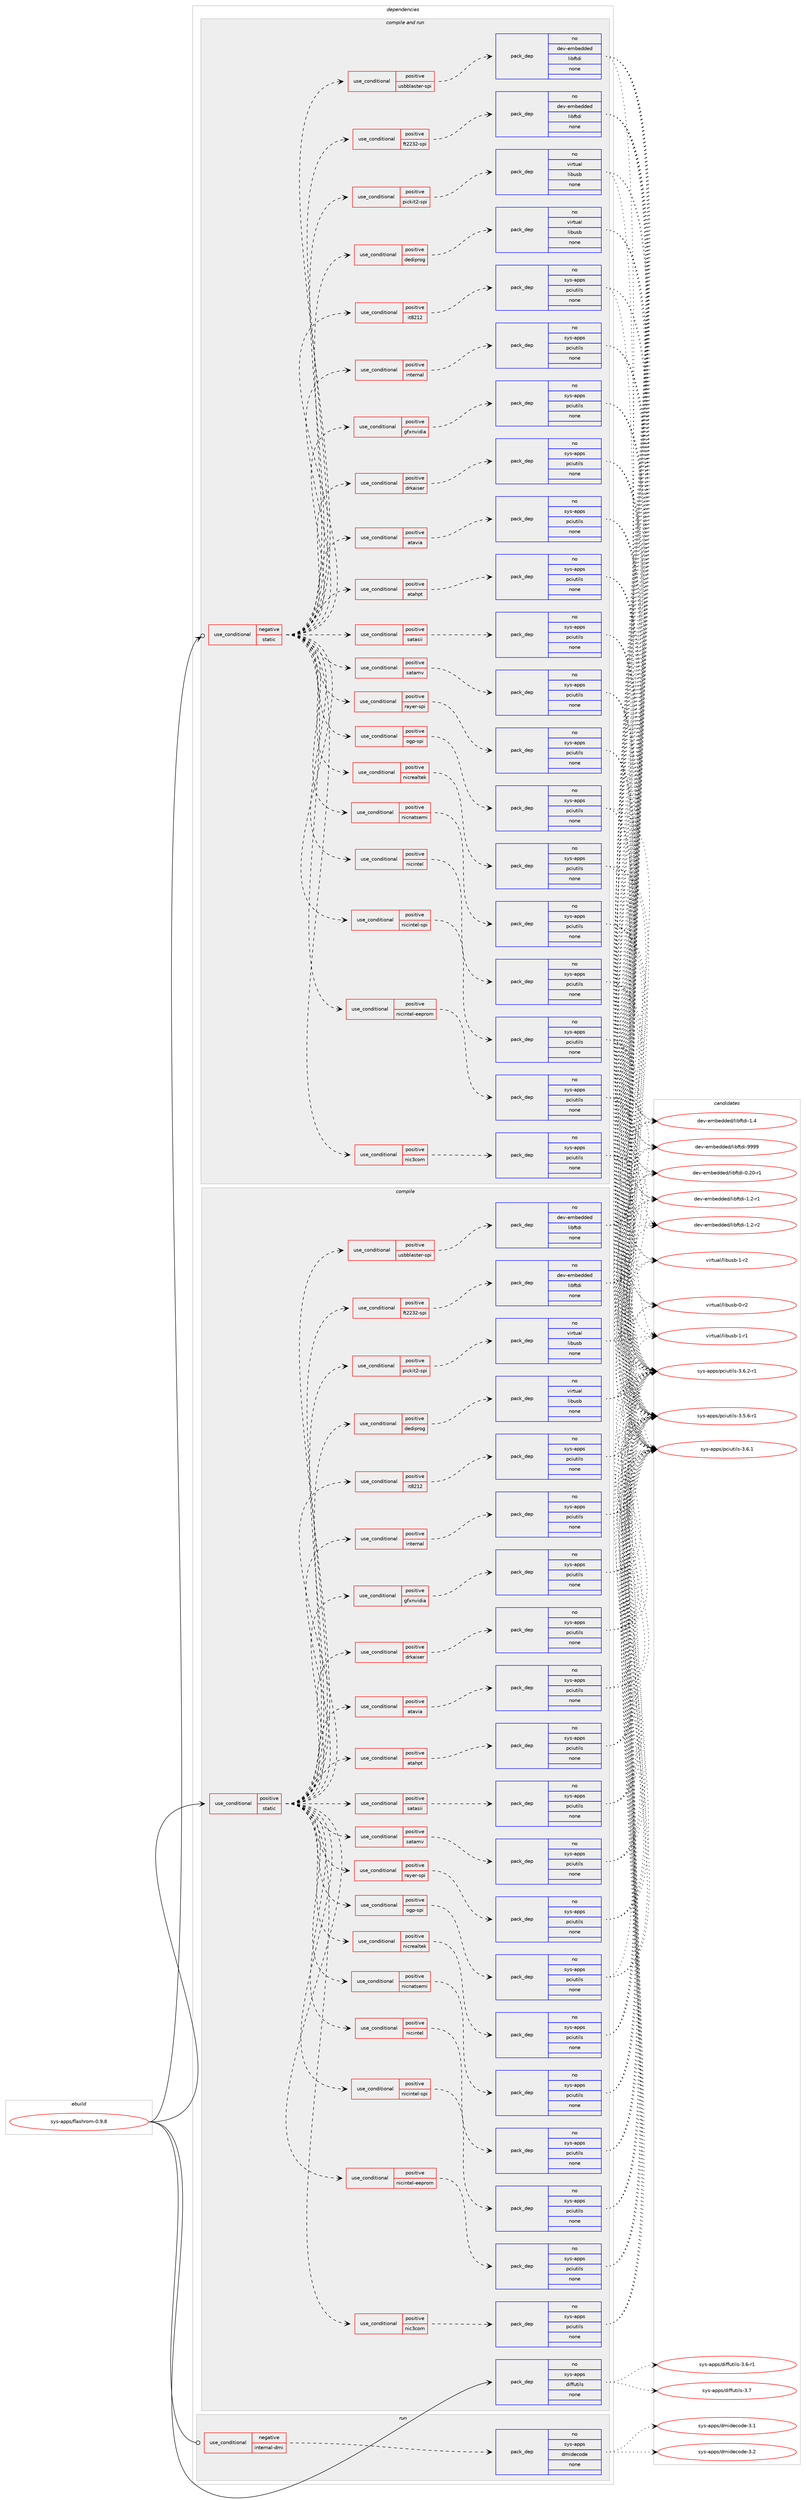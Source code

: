 digraph prolog {

# *************
# Graph options
# *************

newrank=true;
concentrate=true;
compound=true;
graph [rankdir=LR,fontname=Helvetica,fontsize=10,ranksep=1.5];#, ranksep=2.5, nodesep=0.2];
edge  [arrowhead=vee];
node  [fontname=Helvetica,fontsize=10];

# **********
# The ebuild
# **********

subgraph cluster_leftcol {
color=gray;
rank=same;
label=<<i>ebuild</i>>;
id [label="sys-apps/flashrom-0.9.8", color=red, width=4, href="../sys-apps/flashrom-0.9.8.svg"];
}

# ****************
# The dependencies
# ****************

subgraph cluster_midcol {
color=gray;
label=<<i>dependencies</i>>;
subgraph cluster_compile {
fillcolor="#eeeeee";
style=filled;
label=<<i>compile</i>>;
subgraph cond210494 {
dependency874525 [label=<<TABLE BORDER="0" CELLBORDER="1" CELLSPACING="0" CELLPADDING="4"><TR><TD ROWSPAN="3" CELLPADDING="10">use_conditional</TD></TR><TR><TD>positive</TD></TR><TR><TD>static</TD></TR></TABLE>>, shape=none, color=red];
subgraph cond210495 {
dependency874526 [label=<<TABLE BORDER="0" CELLBORDER="1" CELLSPACING="0" CELLPADDING="4"><TR><TD ROWSPAN="3" CELLPADDING="10">use_conditional</TD></TR><TR><TD>positive</TD></TR><TR><TD>atahpt</TD></TR></TABLE>>, shape=none, color=red];
subgraph pack648693 {
dependency874527 [label=<<TABLE BORDER="0" CELLBORDER="1" CELLSPACING="0" CELLPADDING="4" WIDTH="220"><TR><TD ROWSPAN="6" CELLPADDING="30">pack_dep</TD></TR><TR><TD WIDTH="110">no</TD></TR><TR><TD>sys-apps</TD></TR><TR><TD>pciutils</TD></TR><TR><TD>none</TD></TR><TR><TD></TD></TR></TABLE>>, shape=none, color=blue];
}
dependency874526:e -> dependency874527:w [weight=20,style="dashed",arrowhead="vee"];
}
dependency874525:e -> dependency874526:w [weight=20,style="dashed",arrowhead="vee"];
subgraph cond210496 {
dependency874528 [label=<<TABLE BORDER="0" CELLBORDER="1" CELLSPACING="0" CELLPADDING="4"><TR><TD ROWSPAN="3" CELLPADDING="10">use_conditional</TD></TR><TR><TD>positive</TD></TR><TR><TD>atavia</TD></TR></TABLE>>, shape=none, color=red];
subgraph pack648694 {
dependency874529 [label=<<TABLE BORDER="0" CELLBORDER="1" CELLSPACING="0" CELLPADDING="4" WIDTH="220"><TR><TD ROWSPAN="6" CELLPADDING="30">pack_dep</TD></TR><TR><TD WIDTH="110">no</TD></TR><TR><TD>sys-apps</TD></TR><TR><TD>pciutils</TD></TR><TR><TD>none</TD></TR><TR><TD></TD></TR></TABLE>>, shape=none, color=blue];
}
dependency874528:e -> dependency874529:w [weight=20,style="dashed",arrowhead="vee"];
}
dependency874525:e -> dependency874528:w [weight=20,style="dashed",arrowhead="vee"];
subgraph cond210497 {
dependency874530 [label=<<TABLE BORDER="0" CELLBORDER="1" CELLSPACING="0" CELLPADDING="4"><TR><TD ROWSPAN="3" CELLPADDING="10">use_conditional</TD></TR><TR><TD>positive</TD></TR><TR><TD>dediprog</TD></TR></TABLE>>, shape=none, color=red];
subgraph pack648695 {
dependency874531 [label=<<TABLE BORDER="0" CELLBORDER="1" CELLSPACING="0" CELLPADDING="4" WIDTH="220"><TR><TD ROWSPAN="6" CELLPADDING="30">pack_dep</TD></TR><TR><TD WIDTH="110">no</TD></TR><TR><TD>virtual</TD></TR><TR><TD>libusb</TD></TR><TR><TD>none</TD></TR><TR><TD></TD></TR></TABLE>>, shape=none, color=blue];
}
dependency874530:e -> dependency874531:w [weight=20,style="dashed",arrowhead="vee"];
}
dependency874525:e -> dependency874530:w [weight=20,style="dashed",arrowhead="vee"];
subgraph cond210498 {
dependency874532 [label=<<TABLE BORDER="0" CELLBORDER="1" CELLSPACING="0" CELLPADDING="4"><TR><TD ROWSPAN="3" CELLPADDING="10">use_conditional</TD></TR><TR><TD>positive</TD></TR><TR><TD>drkaiser</TD></TR></TABLE>>, shape=none, color=red];
subgraph pack648696 {
dependency874533 [label=<<TABLE BORDER="0" CELLBORDER="1" CELLSPACING="0" CELLPADDING="4" WIDTH="220"><TR><TD ROWSPAN="6" CELLPADDING="30">pack_dep</TD></TR><TR><TD WIDTH="110">no</TD></TR><TR><TD>sys-apps</TD></TR><TR><TD>pciutils</TD></TR><TR><TD>none</TD></TR><TR><TD></TD></TR></TABLE>>, shape=none, color=blue];
}
dependency874532:e -> dependency874533:w [weight=20,style="dashed",arrowhead="vee"];
}
dependency874525:e -> dependency874532:w [weight=20,style="dashed",arrowhead="vee"];
subgraph cond210499 {
dependency874534 [label=<<TABLE BORDER="0" CELLBORDER="1" CELLSPACING="0" CELLPADDING="4"><TR><TD ROWSPAN="3" CELLPADDING="10">use_conditional</TD></TR><TR><TD>positive</TD></TR><TR><TD>ft2232-spi</TD></TR></TABLE>>, shape=none, color=red];
subgraph pack648697 {
dependency874535 [label=<<TABLE BORDER="0" CELLBORDER="1" CELLSPACING="0" CELLPADDING="4" WIDTH="220"><TR><TD ROWSPAN="6" CELLPADDING="30">pack_dep</TD></TR><TR><TD WIDTH="110">no</TD></TR><TR><TD>dev-embedded</TD></TR><TR><TD>libftdi</TD></TR><TR><TD>none</TD></TR><TR><TD></TD></TR></TABLE>>, shape=none, color=blue];
}
dependency874534:e -> dependency874535:w [weight=20,style="dashed",arrowhead="vee"];
}
dependency874525:e -> dependency874534:w [weight=20,style="dashed",arrowhead="vee"];
subgraph cond210500 {
dependency874536 [label=<<TABLE BORDER="0" CELLBORDER="1" CELLSPACING="0" CELLPADDING="4"><TR><TD ROWSPAN="3" CELLPADDING="10">use_conditional</TD></TR><TR><TD>positive</TD></TR><TR><TD>gfxnvidia</TD></TR></TABLE>>, shape=none, color=red];
subgraph pack648698 {
dependency874537 [label=<<TABLE BORDER="0" CELLBORDER="1" CELLSPACING="0" CELLPADDING="4" WIDTH="220"><TR><TD ROWSPAN="6" CELLPADDING="30">pack_dep</TD></TR><TR><TD WIDTH="110">no</TD></TR><TR><TD>sys-apps</TD></TR><TR><TD>pciutils</TD></TR><TR><TD>none</TD></TR><TR><TD></TD></TR></TABLE>>, shape=none, color=blue];
}
dependency874536:e -> dependency874537:w [weight=20,style="dashed",arrowhead="vee"];
}
dependency874525:e -> dependency874536:w [weight=20,style="dashed",arrowhead="vee"];
subgraph cond210501 {
dependency874538 [label=<<TABLE BORDER="0" CELLBORDER="1" CELLSPACING="0" CELLPADDING="4"><TR><TD ROWSPAN="3" CELLPADDING="10">use_conditional</TD></TR><TR><TD>positive</TD></TR><TR><TD>internal</TD></TR></TABLE>>, shape=none, color=red];
subgraph pack648699 {
dependency874539 [label=<<TABLE BORDER="0" CELLBORDER="1" CELLSPACING="0" CELLPADDING="4" WIDTH="220"><TR><TD ROWSPAN="6" CELLPADDING="30">pack_dep</TD></TR><TR><TD WIDTH="110">no</TD></TR><TR><TD>sys-apps</TD></TR><TR><TD>pciutils</TD></TR><TR><TD>none</TD></TR><TR><TD></TD></TR></TABLE>>, shape=none, color=blue];
}
dependency874538:e -> dependency874539:w [weight=20,style="dashed",arrowhead="vee"];
}
dependency874525:e -> dependency874538:w [weight=20,style="dashed",arrowhead="vee"];
subgraph cond210502 {
dependency874540 [label=<<TABLE BORDER="0" CELLBORDER="1" CELLSPACING="0" CELLPADDING="4"><TR><TD ROWSPAN="3" CELLPADDING="10">use_conditional</TD></TR><TR><TD>positive</TD></TR><TR><TD>it8212</TD></TR></TABLE>>, shape=none, color=red];
subgraph pack648700 {
dependency874541 [label=<<TABLE BORDER="0" CELLBORDER="1" CELLSPACING="0" CELLPADDING="4" WIDTH="220"><TR><TD ROWSPAN="6" CELLPADDING="30">pack_dep</TD></TR><TR><TD WIDTH="110">no</TD></TR><TR><TD>sys-apps</TD></TR><TR><TD>pciutils</TD></TR><TR><TD>none</TD></TR><TR><TD></TD></TR></TABLE>>, shape=none, color=blue];
}
dependency874540:e -> dependency874541:w [weight=20,style="dashed",arrowhead="vee"];
}
dependency874525:e -> dependency874540:w [weight=20,style="dashed",arrowhead="vee"];
subgraph cond210503 {
dependency874542 [label=<<TABLE BORDER="0" CELLBORDER="1" CELLSPACING="0" CELLPADDING="4"><TR><TD ROWSPAN="3" CELLPADDING="10">use_conditional</TD></TR><TR><TD>positive</TD></TR><TR><TD>nic3com</TD></TR></TABLE>>, shape=none, color=red];
subgraph pack648701 {
dependency874543 [label=<<TABLE BORDER="0" CELLBORDER="1" CELLSPACING="0" CELLPADDING="4" WIDTH="220"><TR><TD ROWSPAN="6" CELLPADDING="30">pack_dep</TD></TR><TR><TD WIDTH="110">no</TD></TR><TR><TD>sys-apps</TD></TR><TR><TD>pciutils</TD></TR><TR><TD>none</TD></TR><TR><TD></TD></TR></TABLE>>, shape=none, color=blue];
}
dependency874542:e -> dependency874543:w [weight=20,style="dashed",arrowhead="vee"];
}
dependency874525:e -> dependency874542:w [weight=20,style="dashed",arrowhead="vee"];
subgraph cond210504 {
dependency874544 [label=<<TABLE BORDER="0" CELLBORDER="1" CELLSPACING="0" CELLPADDING="4"><TR><TD ROWSPAN="3" CELLPADDING="10">use_conditional</TD></TR><TR><TD>positive</TD></TR><TR><TD>nicintel-eeprom</TD></TR></TABLE>>, shape=none, color=red];
subgraph pack648702 {
dependency874545 [label=<<TABLE BORDER="0" CELLBORDER="1" CELLSPACING="0" CELLPADDING="4" WIDTH="220"><TR><TD ROWSPAN="6" CELLPADDING="30">pack_dep</TD></TR><TR><TD WIDTH="110">no</TD></TR><TR><TD>sys-apps</TD></TR><TR><TD>pciutils</TD></TR><TR><TD>none</TD></TR><TR><TD></TD></TR></TABLE>>, shape=none, color=blue];
}
dependency874544:e -> dependency874545:w [weight=20,style="dashed",arrowhead="vee"];
}
dependency874525:e -> dependency874544:w [weight=20,style="dashed",arrowhead="vee"];
subgraph cond210505 {
dependency874546 [label=<<TABLE BORDER="0" CELLBORDER="1" CELLSPACING="0" CELLPADDING="4"><TR><TD ROWSPAN="3" CELLPADDING="10">use_conditional</TD></TR><TR><TD>positive</TD></TR><TR><TD>nicintel-spi</TD></TR></TABLE>>, shape=none, color=red];
subgraph pack648703 {
dependency874547 [label=<<TABLE BORDER="0" CELLBORDER="1" CELLSPACING="0" CELLPADDING="4" WIDTH="220"><TR><TD ROWSPAN="6" CELLPADDING="30">pack_dep</TD></TR><TR><TD WIDTH="110">no</TD></TR><TR><TD>sys-apps</TD></TR><TR><TD>pciutils</TD></TR><TR><TD>none</TD></TR><TR><TD></TD></TR></TABLE>>, shape=none, color=blue];
}
dependency874546:e -> dependency874547:w [weight=20,style="dashed",arrowhead="vee"];
}
dependency874525:e -> dependency874546:w [weight=20,style="dashed",arrowhead="vee"];
subgraph cond210506 {
dependency874548 [label=<<TABLE BORDER="0" CELLBORDER="1" CELLSPACING="0" CELLPADDING="4"><TR><TD ROWSPAN="3" CELLPADDING="10">use_conditional</TD></TR><TR><TD>positive</TD></TR><TR><TD>nicintel</TD></TR></TABLE>>, shape=none, color=red];
subgraph pack648704 {
dependency874549 [label=<<TABLE BORDER="0" CELLBORDER="1" CELLSPACING="0" CELLPADDING="4" WIDTH="220"><TR><TD ROWSPAN="6" CELLPADDING="30">pack_dep</TD></TR><TR><TD WIDTH="110">no</TD></TR><TR><TD>sys-apps</TD></TR><TR><TD>pciutils</TD></TR><TR><TD>none</TD></TR><TR><TD></TD></TR></TABLE>>, shape=none, color=blue];
}
dependency874548:e -> dependency874549:w [weight=20,style="dashed",arrowhead="vee"];
}
dependency874525:e -> dependency874548:w [weight=20,style="dashed",arrowhead="vee"];
subgraph cond210507 {
dependency874550 [label=<<TABLE BORDER="0" CELLBORDER="1" CELLSPACING="0" CELLPADDING="4"><TR><TD ROWSPAN="3" CELLPADDING="10">use_conditional</TD></TR><TR><TD>positive</TD></TR><TR><TD>nicnatsemi</TD></TR></TABLE>>, shape=none, color=red];
subgraph pack648705 {
dependency874551 [label=<<TABLE BORDER="0" CELLBORDER="1" CELLSPACING="0" CELLPADDING="4" WIDTH="220"><TR><TD ROWSPAN="6" CELLPADDING="30">pack_dep</TD></TR><TR><TD WIDTH="110">no</TD></TR><TR><TD>sys-apps</TD></TR><TR><TD>pciutils</TD></TR><TR><TD>none</TD></TR><TR><TD></TD></TR></TABLE>>, shape=none, color=blue];
}
dependency874550:e -> dependency874551:w [weight=20,style="dashed",arrowhead="vee"];
}
dependency874525:e -> dependency874550:w [weight=20,style="dashed",arrowhead="vee"];
subgraph cond210508 {
dependency874552 [label=<<TABLE BORDER="0" CELLBORDER="1" CELLSPACING="0" CELLPADDING="4"><TR><TD ROWSPAN="3" CELLPADDING="10">use_conditional</TD></TR><TR><TD>positive</TD></TR><TR><TD>nicrealtek</TD></TR></TABLE>>, shape=none, color=red];
subgraph pack648706 {
dependency874553 [label=<<TABLE BORDER="0" CELLBORDER="1" CELLSPACING="0" CELLPADDING="4" WIDTH="220"><TR><TD ROWSPAN="6" CELLPADDING="30">pack_dep</TD></TR><TR><TD WIDTH="110">no</TD></TR><TR><TD>sys-apps</TD></TR><TR><TD>pciutils</TD></TR><TR><TD>none</TD></TR><TR><TD></TD></TR></TABLE>>, shape=none, color=blue];
}
dependency874552:e -> dependency874553:w [weight=20,style="dashed",arrowhead="vee"];
}
dependency874525:e -> dependency874552:w [weight=20,style="dashed",arrowhead="vee"];
subgraph cond210509 {
dependency874554 [label=<<TABLE BORDER="0" CELLBORDER="1" CELLSPACING="0" CELLPADDING="4"><TR><TD ROWSPAN="3" CELLPADDING="10">use_conditional</TD></TR><TR><TD>positive</TD></TR><TR><TD>ogp-spi</TD></TR></TABLE>>, shape=none, color=red];
subgraph pack648707 {
dependency874555 [label=<<TABLE BORDER="0" CELLBORDER="1" CELLSPACING="0" CELLPADDING="4" WIDTH="220"><TR><TD ROWSPAN="6" CELLPADDING="30">pack_dep</TD></TR><TR><TD WIDTH="110">no</TD></TR><TR><TD>sys-apps</TD></TR><TR><TD>pciutils</TD></TR><TR><TD>none</TD></TR><TR><TD></TD></TR></TABLE>>, shape=none, color=blue];
}
dependency874554:e -> dependency874555:w [weight=20,style="dashed",arrowhead="vee"];
}
dependency874525:e -> dependency874554:w [weight=20,style="dashed",arrowhead="vee"];
subgraph cond210510 {
dependency874556 [label=<<TABLE BORDER="0" CELLBORDER="1" CELLSPACING="0" CELLPADDING="4"><TR><TD ROWSPAN="3" CELLPADDING="10">use_conditional</TD></TR><TR><TD>positive</TD></TR><TR><TD>pickit2-spi</TD></TR></TABLE>>, shape=none, color=red];
subgraph pack648708 {
dependency874557 [label=<<TABLE BORDER="0" CELLBORDER="1" CELLSPACING="0" CELLPADDING="4" WIDTH="220"><TR><TD ROWSPAN="6" CELLPADDING="30">pack_dep</TD></TR><TR><TD WIDTH="110">no</TD></TR><TR><TD>virtual</TD></TR><TR><TD>libusb</TD></TR><TR><TD>none</TD></TR><TR><TD></TD></TR></TABLE>>, shape=none, color=blue];
}
dependency874556:e -> dependency874557:w [weight=20,style="dashed",arrowhead="vee"];
}
dependency874525:e -> dependency874556:w [weight=20,style="dashed",arrowhead="vee"];
subgraph cond210511 {
dependency874558 [label=<<TABLE BORDER="0" CELLBORDER="1" CELLSPACING="0" CELLPADDING="4"><TR><TD ROWSPAN="3" CELLPADDING="10">use_conditional</TD></TR><TR><TD>positive</TD></TR><TR><TD>rayer-spi</TD></TR></TABLE>>, shape=none, color=red];
subgraph pack648709 {
dependency874559 [label=<<TABLE BORDER="0" CELLBORDER="1" CELLSPACING="0" CELLPADDING="4" WIDTH="220"><TR><TD ROWSPAN="6" CELLPADDING="30">pack_dep</TD></TR><TR><TD WIDTH="110">no</TD></TR><TR><TD>sys-apps</TD></TR><TR><TD>pciutils</TD></TR><TR><TD>none</TD></TR><TR><TD></TD></TR></TABLE>>, shape=none, color=blue];
}
dependency874558:e -> dependency874559:w [weight=20,style="dashed",arrowhead="vee"];
}
dependency874525:e -> dependency874558:w [weight=20,style="dashed",arrowhead="vee"];
subgraph cond210512 {
dependency874560 [label=<<TABLE BORDER="0" CELLBORDER="1" CELLSPACING="0" CELLPADDING="4"><TR><TD ROWSPAN="3" CELLPADDING="10">use_conditional</TD></TR><TR><TD>positive</TD></TR><TR><TD>satamv</TD></TR></TABLE>>, shape=none, color=red];
subgraph pack648710 {
dependency874561 [label=<<TABLE BORDER="0" CELLBORDER="1" CELLSPACING="0" CELLPADDING="4" WIDTH="220"><TR><TD ROWSPAN="6" CELLPADDING="30">pack_dep</TD></TR><TR><TD WIDTH="110">no</TD></TR><TR><TD>sys-apps</TD></TR><TR><TD>pciutils</TD></TR><TR><TD>none</TD></TR><TR><TD></TD></TR></TABLE>>, shape=none, color=blue];
}
dependency874560:e -> dependency874561:w [weight=20,style="dashed",arrowhead="vee"];
}
dependency874525:e -> dependency874560:w [weight=20,style="dashed",arrowhead="vee"];
subgraph cond210513 {
dependency874562 [label=<<TABLE BORDER="0" CELLBORDER="1" CELLSPACING="0" CELLPADDING="4"><TR><TD ROWSPAN="3" CELLPADDING="10">use_conditional</TD></TR><TR><TD>positive</TD></TR><TR><TD>satasii</TD></TR></TABLE>>, shape=none, color=red];
subgraph pack648711 {
dependency874563 [label=<<TABLE BORDER="0" CELLBORDER="1" CELLSPACING="0" CELLPADDING="4" WIDTH="220"><TR><TD ROWSPAN="6" CELLPADDING="30">pack_dep</TD></TR><TR><TD WIDTH="110">no</TD></TR><TR><TD>sys-apps</TD></TR><TR><TD>pciutils</TD></TR><TR><TD>none</TD></TR><TR><TD></TD></TR></TABLE>>, shape=none, color=blue];
}
dependency874562:e -> dependency874563:w [weight=20,style="dashed",arrowhead="vee"];
}
dependency874525:e -> dependency874562:w [weight=20,style="dashed",arrowhead="vee"];
subgraph cond210514 {
dependency874564 [label=<<TABLE BORDER="0" CELLBORDER="1" CELLSPACING="0" CELLPADDING="4"><TR><TD ROWSPAN="3" CELLPADDING="10">use_conditional</TD></TR><TR><TD>positive</TD></TR><TR><TD>usbblaster-spi</TD></TR></TABLE>>, shape=none, color=red];
subgraph pack648712 {
dependency874565 [label=<<TABLE BORDER="0" CELLBORDER="1" CELLSPACING="0" CELLPADDING="4" WIDTH="220"><TR><TD ROWSPAN="6" CELLPADDING="30">pack_dep</TD></TR><TR><TD WIDTH="110">no</TD></TR><TR><TD>dev-embedded</TD></TR><TR><TD>libftdi</TD></TR><TR><TD>none</TD></TR><TR><TD></TD></TR></TABLE>>, shape=none, color=blue];
}
dependency874564:e -> dependency874565:w [weight=20,style="dashed",arrowhead="vee"];
}
dependency874525:e -> dependency874564:w [weight=20,style="dashed",arrowhead="vee"];
}
id:e -> dependency874525:w [weight=20,style="solid",arrowhead="vee"];
subgraph pack648713 {
dependency874566 [label=<<TABLE BORDER="0" CELLBORDER="1" CELLSPACING="0" CELLPADDING="4" WIDTH="220"><TR><TD ROWSPAN="6" CELLPADDING="30">pack_dep</TD></TR><TR><TD WIDTH="110">no</TD></TR><TR><TD>sys-apps</TD></TR><TR><TD>diffutils</TD></TR><TR><TD>none</TD></TR><TR><TD></TD></TR></TABLE>>, shape=none, color=blue];
}
id:e -> dependency874566:w [weight=20,style="solid",arrowhead="vee"];
}
subgraph cluster_compileandrun {
fillcolor="#eeeeee";
style=filled;
label=<<i>compile and run</i>>;
subgraph cond210515 {
dependency874567 [label=<<TABLE BORDER="0" CELLBORDER="1" CELLSPACING="0" CELLPADDING="4"><TR><TD ROWSPAN="3" CELLPADDING="10">use_conditional</TD></TR><TR><TD>negative</TD></TR><TR><TD>static</TD></TR></TABLE>>, shape=none, color=red];
subgraph cond210516 {
dependency874568 [label=<<TABLE BORDER="0" CELLBORDER="1" CELLSPACING="0" CELLPADDING="4"><TR><TD ROWSPAN="3" CELLPADDING="10">use_conditional</TD></TR><TR><TD>positive</TD></TR><TR><TD>atahpt</TD></TR></TABLE>>, shape=none, color=red];
subgraph pack648714 {
dependency874569 [label=<<TABLE BORDER="0" CELLBORDER="1" CELLSPACING="0" CELLPADDING="4" WIDTH="220"><TR><TD ROWSPAN="6" CELLPADDING="30">pack_dep</TD></TR><TR><TD WIDTH="110">no</TD></TR><TR><TD>sys-apps</TD></TR><TR><TD>pciutils</TD></TR><TR><TD>none</TD></TR><TR><TD></TD></TR></TABLE>>, shape=none, color=blue];
}
dependency874568:e -> dependency874569:w [weight=20,style="dashed",arrowhead="vee"];
}
dependency874567:e -> dependency874568:w [weight=20,style="dashed",arrowhead="vee"];
subgraph cond210517 {
dependency874570 [label=<<TABLE BORDER="0" CELLBORDER="1" CELLSPACING="0" CELLPADDING="4"><TR><TD ROWSPAN="3" CELLPADDING="10">use_conditional</TD></TR><TR><TD>positive</TD></TR><TR><TD>atavia</TD></TR></TABLE>>, shape=none, color=red];
subgraph pack648715 {
dependency874571 [label=<<TABLE BORDER="0" CELLBORDER="1" CELLSPACING="0" CELLPADDING="4" WIDTH="220"><TR><TD ROWSPAN="6" CELLPADDING="30">pack_dep</TD></TR><TR><TD WIDTH="110">no</TD></TR><TR><TD>sys-apps</TD></TR><TR><TD>pciutils</TD></TR><TR><TD>none</TD></TR><TR><TD></TD></TR></TABLE>>, shape=none, color=blue];
}
dependency874570:e -> dependency874571:w [weight=20,style="dashed",arrowhead="vee"];
}
dependency874567:e -> dependency874570:w [weight=20,style="dashed",arrowhead="vee"];
subgraph cond210518 {
dependency874572 [label=<<TABLE BORDER="0" CELLBORDER="1" CELLSPACING="0" CELLPADDING="4"><TR><TD ROWSPAN="3" CELLPADDING="10">use_conditional</TD></TR><TR><TD>positive</TD></TR><TR><TD>dediprog</TD></TR></TABLE>>, shape=none, color=red];
subgraph pack648716 {
dependency874573 [label=<<TABLE BORDER="0" CELLBORDER="1" CELLSPACING="0" CELLPADDING="4" WIDTH="220"><TR><TD ROWSPAN="6" CELLPADDING="30">pack_dep</TD></TR><TR><TD WIDTH="110">no</TD></TR><TR><TD>virtual</TD></TR><TR><TD>libusb</TD></TR><TR><TD>none</TD></TR><TR><TD></TD></TR></TABLE>>, shape=none, color=blue];
}
dependency874572:e -> dependency874573:w [weight=20,style="dashed",arrowhead="vee"];
}
dependency874567:e -> dependency874572:w [weight=20,style="dashed",arrowhead="vee"];
subgraph cond210519 {
dependency874574 [label=<<TABLE BORDER="0" CELLBORDER="1" CELLSPACING="0" CELLPADDING="4"><TR><TD ROWSPAN="3" CELLPADDING="10">use_conditional</TD></TR><TR><TD>positive</TD></TR><TR><TD>drkaiser</TD></TR></TABLE>>, shape=none, color=red];
subgraph pack648717 {
dependency874575 [label=<<TABLE BORDER="0" CELLBORDER="1" CELLSPACING="0" CELLPADDING="4" WIDTH="220"><TR><TD ROWSPAN="6" CELLPADDING="30">pack_dep</TD></TR><TR><TD WIDTH="110">no</TD></TR><TR><TD>sys-apps</TD></TR><TR><TD>pciutils</TD></TR><TR><TD>none</TD></TR><TR><TD></TD></TR></TABLE>>, shape=none, color=blue];
}
dependency874574:e -> dependency874575:w [weight=20,style="dashed",arrowhead="vee"];
}
dependency874567:e -> dependency874574:w [weight=20,style="dashed",arrowhead="vee"];
subgraph cond210520 {
dependency874576 [label=<<TABLE BORDER="0" CELLBORDER="1" CELLSPACING="0" CELLPADDING="4"><TR><TD ROWSPAN="3" CELLPADDING="10">use_conditional</TD></TR><TR><TD>positive</TD></TR><TR><TD>ft2232-spi</TD></TR></TABLE>>, shape=none, color=red];
subgraph pack648718 {
dependency874577 [label=<<TABLE BORDER="0" CELLBORDER="1" CELLSPACING="0" CELLPADDING="4" WIDTH="220"><TR><TD ROWSPAN="6" CELLPADDING="30">pack_dep</TD></TR><TR><TD WIDTH="110">no</TD></TR><TR><TD>dev-embedded</TD></TR><TR><TD>libftdi</TD></TR><TR><TD>none</TD></TR><TR><TD></TD></TR></TABLE>>, shape=none, color=blue];
}
dependency874576:e -> dependency874577:w [weight=20,style="dashed",arrowhead="vee"];
}
dependency874567:e -> dependency874576:w [weight=20,style="dashed",arrowhead="vee"];
subgraph cond210521 {
dependency874578 [label=<<TABLE BORDER="0" CELLBORDER="1" CELLSPACING="0" CELLPADDING="4"><TR><TD ROWSPAN="3" CELLPADDING="10">use_conditional</TD></TR><TR><TD>positive</TD></TR><TR><TD>gfxnvidia</TD></TR></TABLE>>, shape=none, color=red];
subgraph pack648719 {
dependency874579 [label=<<TABLE BORDER="0" CELLBORDER="1" CELLSPACING="0" CELLPADDING="4" WIDTH="220"><TR><TD ROWSPAN="6" CELLPADDING="30">pack_dep</TD></TR><TR><TD WIDTH="110">no</TD></TR><TR><TD>sys-apps</TD></TR><TR><TD>pciutils</TD></TR><TR><TD>none</TD></TR><TR><TD></TD></TR></TABLE>>, shape=none, color=blue];
}
dependency874578:e -> dependency874579:w [weight=20,style="dashed",arrowhead="vee"];
}
dependency874567:e -> dependency874578:w [weight=20,style="dashed",arrowhead="vee"];
subgraph cond210522 {
dependency874580 [label=<<TABLE BORDER="0" CELLBORDER="1" CELLSPACING="0" CELLPADDING="4"><TR><TD ROWSPAN="3" CELLPADDING="10">use_conditional</TD></TR><TR><TD>positive</TD></TR><TR><TD>internal</TD></TR></TABLE>>, shape=none, color=red];
subgraph pack648720 {
dependency874581 [label=<<TABLE BORDER="0" CELLBORDER="1" CELLSPACING="0" CELLPADDING="4" WIDTH="220"><TR><TD ROWSPAN="6" CELLPADDING="30">pack_dep</TD></TR><TR><TD WIDTH="110">no</TD></TR><TR><TD>sys-apps</TD></TR><TR><TD>pciutils</TD></TR><TR><TD>none</TD></TR><TR><TD></TD></TR></TABLE>>, shape=none, color=blue];
}
dependency874580:e -> dependency874581:w [weight=20,style="dashed",arrowhead="vee"];
}
dependency874567:e -> dependency874580:w [weight=20,style="dashed",arrowhead="vee"];
subgraph cond210523 {
dependency874582 [label=<<TABLE BORDER="0" CELLBORDER="1" CELLSPACING="0" CELLPADDING="4"><TR><TD ROWSPAN="3" CELLPADDING="10">use_conditional</TD></TR><TR><TD>positive</TD></TR><TR><TD>it8212</TD></TR></TABLE>>, shape=none, color=red];
subgraph pack648721 {
dependency874583 [label=<<TABLE BORDER="0" CELLBORDER="1" CELLSPACING="0" CELLPADDING="4" WIDTH="220"><TR><TD ROWSPAN="6" CELLPADDING="30">pack_dep</TD></TR><TR><TD WIDTH="110">no</TD></TR><TR><TD>sys-apps</TD></TR><TR><TD>pciutils</TD></TR><TR><TD>none</TD></TR><TR><TD></TD></TR></TABLE>>, shape=none, color=blue];
}
dependency874582:e -> dependency874583:w [weight=20,style="dashed",arrowhead="vee"];
}
dependency874567:e -> dependency874582:w [weight=20,style="dashed",arrowhead="vee"];
subgraph cond210524 {
dependency874584 [label=<<TABLE BORDER="0" CELLBORDER="1" CELLSPACING="0" CELLPADDING="4"><TR><TD ROWSPAN="3" CELLPADDING="10">use_conditional</TD></TR><TR><TD>positive</TD></TR><TR><TD>nic3com</TD></TR></TABLE>>, shape=none, color=red];
subgraph pack648722 {
dependency874585 [label=<<TABLE BORDER="0" CELLBORDER="1" CELLSPACING="0" CELLPADDING="4" WIDTH="220"><TR><TD ROWSPAN="6" CELLPADDING="30">pack_dep</TD></TR><TR><TD WIDTH="110">no</TD></TR><TR><TD>sys-apps</TD></TR><TR><TD>pciutils</TD></TR><TR><TD>none</TD></TR><TR><TD></TD></TR></TABLE>>, shape=none, color=blue];
}
dependency874584:e -> dependency874585:w [weight=20,style="dashed",arrowhead="vee"];
}
dependency874567:e -> dependency874584:w [weight=20,style="dashed",arrowhead="vee"];
subgraph cond210525 {
dependency874586 [label=<<TABLE BORDER="0" CELLBORDER="1" CELLSPACING="0" CELLPADDING="4"><TR><TD ROWSPAN="3" CELLPADDING="10">use_conditional</TD></TR><TR><TD>positive</TD></TR><TR><TD>nicintel-eeprom</TD></TR></TABLE>>, shape=none, color=red];
subgraph pack648723 {
dependency874587 [label=<<TABLE BORDER="0" CELLBORDER="1" CELLSPACING="0" CELLPADDING="4" WIDTH="220"><TR><TD ROWSPAN="6" CELLPADDING="30">pack_dep</TD></TR><TR><TD WIDTH="110">no</TD></TR><TR><TD>sys-apps</TD></TR><TR><TD>pciutils</TD></TR><TR><TD>none</TD></TR><TR><TD></TD></TR></TABLE>>, shape=none, color=blue];
}
dependency874586:e -> dependency874587:w [weight=20,style="dashed",arrowhead="vee"];
}
dependency874567:e -> dependency874586:w [weight=20,style="dashed",arrowhead="vee"];
subgraph cond210526 {
dependency874588 [label=<<TABLE BORDER="0" CELLBORDER="1" CELLSPACING="0" CELLPADDING="4"><TR><TD ROWSPAN="3" CELLPADDING="10">use_conditional</TD></TR><TR><TD>positive</TD></TR><TR><TD>nicintel-spi</TD></TR></TABLE>>, shape=none, color=red];
subgraph pack648724 {
dependency874589 [label=<<TABLE BORDER="0" CELLBORDER="1" CELLSPACING="0" CELLPADDING="4" WIDTH="220"><TR><TD ROWSPAN="6" CELLPADDING="30">pack_dep</TD></TR><TR><TD WIDTH="110">no</TD></TR><TR><TD>sys-apps</TD></TR><TR><TD>pciutils</TD></TR><TR><TD>none</TD></TR><TR><TD></TD></TR></TABLE>>, shape=none, color=blue];
}
dependency874588:e -> dependency874589:w [weight=20,style="dashed",arrowhead="vee"];
}
dependency874567:e -> dependency874588:w [weight=20,style="dashed",arrowhead="vee"];
subgraph cond210527 {
dependency874590 [label=<<TABLE BORDER="0" CELLBORDER="1" CELLSPACING="0" CELLPADDING="4"><TR><TD ROWSPAN="3" CELLPADDING="10">use_conditional</TD></TR><TR><TD>positive</TD></TR><TR><TD>nicintel</TD></TR></TABLE>>, shape=none, color=red];
subgraph pack648725 {
dependency874591 [label=<<TABLE BORDER="0" CELLBORDER="1" CELLSPACING="0" CELLPADDING="4" WIDTH="220"><TR><TD ROWSPAN="6" CELLPADDING="30">pack_dep</TD></TR><TR><TD WIDTH="110">no</TD></TR><TR><TD>sys-apps</TD></TR><TR><TD>pciutils</TD></TR><TR><TD>none</TD></TR><TR><TD></TD></TR></TABLE>>, shape=none, color=blue];
}
dependency874590:e -> dependency874591:w [weight=20,style="dashed",arrowhead="vee"];
}
dependency874567:e -> dependency874590:w [weight=20,style="dashed",arrowhead="vee"];
subgraph cond210528 {
dependency874592 [label=<<TABLE BORDER="0" CELLBORDER="1" CELLSPACING="0" CELLPADDING="4"><TR><TD ROWSPAN="3" CELLPADDING="10">use_conditional</TD></TR><TR><TD>positive</TD></TR><TR><TD>nicnatsemi</TD></TR></TABLE>>, shape=none, color=red];
subgraph pack648726 {
dependency874593 [label=<<TABLE BORDER="0" CELLBORDER="1" CELLSPACING="0" CELLPADDING="4" WIDTH="220"><TR><TD ROWSPAN="6" CELLPADDING="30">pack_dep</TD></TR><TR><TD WIDTH="110">no</TD></TR><TR><TD>sys-apps</TD></TR><TR><TD>pciutils</TD></TR><TR><TD>none</TD></TR><TR><TD></TD></TR></TABLE>>, shape=none, color=blue];
}
dependency874592:e -> dependency874593:w [weight=20,style="dashed",arrowhead="vee"];
}
dependency874567:e -> dependency874592:w [weight=20,style="dashed",arrowhead="vee"];
subgraph cond210529 {
dependency874594 [label=<<TABLE BORDER="0" CELLBORDER="1" CELLSPACING="0" CELLPADDING="4"><TR><TD ROWSPAN="3" CELLPADDING="10">use_conditional</TD></TR><TR><TD>positive</TD></TR><TR><TD>nicrealtek</TD></TR></TABLE>>, shape=none, color=red];
subgraph pack648727 {
dependency874595 [label=<<TABLE BORDER="0" CELLBORDER="1" CELLSPACING="0" CELLPADDING="4" WIDTH="220"><TR><TD ROWSPAN="6" CELLPADDING="30">pack_dep</TD></TR><TR><TD WIDTH="110">no</TD></TR><TR><TD>sys-apps</TD></TR><TR><TD>pciutils</TD></TR><TR><TD>none</TD></TR><TR><TD></TD></TR></TABLE>>, shape=none, color=blue];
}
dependency874594:e -> dependency874595:w [weight=20,style="dashed",arrowhead="vee"];
}
dependency874567:e -> dependency874594:w [weight=20,style="dashed",arrowhead="vee"];
subgraph cond210530 {
dependency874596 [label=<<TABLE BORDER="0" CELLBORDER="1" CELLSPACING="0" CELLPADDING="4"><TR><TD ROWSPAN="3" CELLPADDING="10">use_conditional</TD></TR><TR><TD>positive</TD></TR><TR><TD>ogp-spi</TD></TR></TABLE>>, shape=none, color=red];
subgraph pack648728 {
dependency874597 [label=<<TABLE BORDER="0" CELLBORDER="1" CELLSPACING="0" CELLPADDING="4" WIDTH="220"><TR><TD ROWSPAN="6" CELLPADDING="30">pack_dep</TD></TR><TR><TD WIDTH="110">no</TD></TR><TR><TD>sys-apps</TD></TR><TR><TD>pciutils</TD></TR><TR><TD>none</TD></TR><TR><TD></TD></TR></TABLE>>, shape=none, color=blue];
}
dependency874596:e -> dependency874597:w [weight=20,style="dashed",arrowhead="vee"];
}
dependency874567:e -> dependency874596:w [weight=20,style="dashed",arrowhead="vee"];
subgraph cond210531 {
dependency874598 [label=<<TABLE BORDER="0" CELLBORDER="1" CELLSPACING="0" CELLPADDING="4"><TR><TD ROWSPAN="3" CELLPADDING="10">use_conditional</TD></TR><TR><TD>positive</TD></TR><TR><TD>pickit2-spi</TD></TR></TABLE>>, shape=none, color=red];
subgraph pack648729 {
dependency874599 [label=<<TABLE BORDER="0" CELLBORDER="1" CELLSPACING="0" CELLPADDING="4" WIDTH="220"><TR><TD ROWSPAN="6" CELLPADDING="30">pack_dep</TD></TR><TR><TD WIDTH="110">no</TD></TR><TR><TD>virtual</TD></TR><TR><TD>libusb</TD></TR><TR><TD>none</TD></TR><TR><TD></TD></TR></TABLE>>, shape=none, color=blue];
}
dependency874598:e -> dependency874599:w [weight=20,style="dashed",arrowhead="vee"];
}
dependency874567:e -> dependency874598:w [weight=20,style="dashed",arrowhead="vee"];
subgraph cond210532 {
dependency874600 [label=<<TABLE BORDER="0" CELLBORDER="1" CELLSPACING="0" CELLPADDING="4"><TR><TD ROWSPAN="3" CELLPADDING="10">use_conditional</TD></TR><TR><TD>positive</TD></TR><TR><TD>rayer-spi</TD></TR></TABLE>>, shape=none, color=red];
subgraph pack648730 {
dependency874601 [label=<<TABLE BORDER="0" CELLBORDER="1" CELLSPACING="0" CELLPADDING="4" WIDTH="220"><TR><TD ROWSPAN="6" CELLPADDING="30">pack_dep</TD></TR><TR><TD WIDTH="110">no</TD></TR><TR><TD>sys-apps</TD></TR><TR><TD>pciutils</TD></TR><TR><TD>none</TD></TR><TR><TD></TD></TR></TABLE>>, shape=none, color=blue];
}
dependency874600:e -> dependency874601:w [weight=20,style="dashed",arrowhead="vee"];
}
dependency874567:e -> dependency874600:w [weight=20,style="dashed",arrowhead="vee"];
subgraph cond210533 {
dependency874602 [label=<<TABLE BORDER="0" CELLBORDER="1" CELLSPACING="0" CELLPADDING="4"><TR><TD ROWSPAN="3" CELLPADDING="10">use_conditional</TD></TR><TR><TD>positive</TD></TR><TR><TD>satamv</TD></TR></TABLE>>, shape=none, color=red];
subgraph pack648731 {
dependency874603 [label=<<TABLE BORDER="0" CELLBORDER="1" CELLSPACING="0" CELLPADDING="4" WIDTH="220"><TR><TD ROWSPAN="6" CELLPADDING="30">pack_dep</TD></TR><TR><TD WIDTH="110">no</TD></TR><TR><TD>sys-apps</TD></TR><TR><TD>pciutils</TD></TR><TR><TD>none</TD></TR><TR><TD></TD></TR></TABLE>>, shape=none, color=blue];
}
dependency874602:e -> dependency874603:w [weight=20,style="dashed",arrowhead="vee"];
}
dependency874567:e -> dependency874602:w [weight=20,style="dashed",arrowhead="vee"];
subgraph cond210534 {
dependency874604 [label=<<TABLE BORDER="0" CELLBORDER="1" CELLSPACING="0" CELLPADDING="4"><TR><TD ROWSPAN="3" CELLPADDING="10">use_conditional</TD></TR><TR><TD>positive</TD></TR><TR><TD>satasii</TD></TR></TABLE>>, shape=none, color=red];
subgraph pack648732 {
dependency874605 [label=<<TABLE BORDER="0" CELLBORDER="1" CELLSPACING="0" CELLPADDING="4" WIDTH="220"><TR><TD ROWSPAN="6" CELLPADDING="30">pack_dep</TD></TR><TR><TD WIDTH="110">no</TD></TR><TR><TD>sys-apps</TD></TR><TR><TD>pciutils</TD></TR><TR><TD>none</TD></TR><TR><TD></TD></TR></TABLE>>, shape=none, color=blue];
}
dependency874604:e -> dependency874605:w [weight=20,style="dashed",arrowhead="vee"];
}
dependency874567:e -> dependency874604:w [weight=20,style="dashed",arrowhead="vee"];
subgraph cond210535 {
dependency874606 [label=<<TABLE BORDER="0" CELLBORDER="1" CELLSPACING="0" CELLPADDING="4"><TR><TD ROWSPAN="3" CELLPADDING="10">use_conditional</TD></TR><TR><TD>positive</TD></TR><TR><TD>usbblaster-spi</TD></TR></TABLE>>, shape=none, color=red];
subgraph pack648733 {
dependency874607 [label=<<TABLE BORDER="0" CELLBORDER="1" CELLSPACING="0" CELLPADDING="4" WIDTH="220"><TR><TD ROWSPAN="6" CELLPADDING="30">pack_dep</TD></TR><TR><TD WIDTH="110">no</TD></TR><TR><TD>dev-embedded</TD></TR><TR><TD>libftdi</TD></TR><TR><TD>none</TD></TR><TR><TD></TD></TR></TABLE>>, shape=none, color=blue];
}
dependency874606:e -> dependency874607:w [weight=20,style="dashed",arrowhead="vee"];
}
dependency874567:e -> dependency874606:w [weight=20,style="dashed",arrowhead="vee"];
}
id:e -> dependency874567:w [weight=20,style="solid",arrowhead="odotvee"];
}
subgraph cluster_run {
fillcolor="#eeeeee";
style=filled;
label=<<i>run</i>>;
subgraph cond210536 {
dependency874608 [label=<<TABLE BORDER="0" CELLBORDER="1" CELLSPACING="0" CELLPADDING="4"><TR><TD ROWSPAN="3" CELLPADDING="10">use_conditional</TD></TR><TR><TD>negative</TD></TR><TR><TD>internal-dmi</TD></TR></TABLE>>, shape=none, color=red];
subgraph pack648734 {
dependency874609 [label=<<TABLE BORDER="0" CELLBORDER="1" CELLSPACING="0" CELLPADDING="4" WIDTH="220"><TR><TD ROWSPAN="6" CELLPADDING="30">pack_dep</TD></TR><TR><TD WIDTH="110">no</TD></TR><TR><TD>sys-apps</TD></TR><TR><TD>dmidecode</TD></TR><TR><TD>none</TD></TR><TR><TD></TD></TR></TABLE>>, shape=none, color=blue];
}
dependency874608:e -> dependency874609:w [weight=20,style="dashed",arrowhead="vee"];
}
id:e -> dependency874608:w [weight=20,style="solid",arrowhead="odot"];
}
}

# **************
# The candidates
# **************

subgraph cluster_choices {
rank=same;
color=gray;
label=<<i>candidates</i>>;

subgraph choice648693 {
color=black;
nodesep=1;
choice115121115459711211211547112991051171161051081154551465346544511449 [label="sys-apps/pciutils-3.5.6-r1", color=red, width=4,href="../sys-apps/pciutils-3.5.6-r1.svg"];
choice11512111545971121121154711299105117116105108115455146544649 [label="sys-apps/pciutils-3.6.1", color=red, width=4,href="../sys-apps/pciutils-3.6.1.svg"];
choice115121115459711211211547112991051171161051081154551465446504511449 [label="sys-apps/pciutils-3.6.2-r1", color=red, width=4,href="../sys-apps/pciutils-3.6.2-r1.svg"];
dependency874527:e -> choice115121115459711211211547112991051171161051081154551465346544511449:w [style=dotted,weight="100"];
dependency874527:e -> choice11512111545971121121154711299105117116105108115455146544649:w [style=dotted,weight="100"];
dependency874527:e -> choice115121115459711211211547112991051171161051081154551465446504511449:w [style=dotted,weight="100"];
}
subgraph choice648694 {
color=black;
nodesep=1;
choice115121115459711211211547112991051171161051081154551465346544511449 [label="sys-apps/pciutils-3.5.6-r1", color=red, width=4,href="../sys-apps/pciutils-3.5.6-r1.svg"];
choice11512111545971121121154711299105117116105108115455146544649 [label="sys-apps/pciutils-3.6.1", color=red, width=4,href="../sys-apps/pciutils-3.6.1.svg"];
choice115121115459711211211547112991051171161051081154551465446504511449 [label="sys-apps/pciutils-3.6.2-r1", color=red, width=4,href="../sys-apps/pciutils-3.6.2-r1.svg"];
dependency874529:e -> choice115121115459711211211547112991051171161051081154551465346544511449:w [style=dotted,weight="100"];
dependency874529:e -> choice11512111545971121121154711299105117116105108115455146544649:w [style=dotted,weight="100"];
dependency874529:e -> choice115121115459711211211547112991051171161051081154551465446504511449:w [style=dotted,weight="100"];
}
subgraph choice648695 {
color=black;
nodesep=1;
choice1181051141161179710847108105981171159845484511450 [label="virtual/libusb-0-r2", color=red, width=4,href="../virtual/libusb-0-r2.svg"];
choice1181051141161179710847108105981171159845494511449 [label="virtual/libusb-1-r1", color=red, width=4,href="../virtual/libusb-1-r1.svg"];
choice1181051141161179710847108105981171159845494511450 [label="virtual/libusb-1-r2", color=red, width=4,href="../virtual/libusb-1-r2.svg"];
dependency874531:e -> choice1181051141161179710847108105981171159845484511450:w [style=dotted,weight="100"];
dependency874531:e -> choice1181051141161179710847108105981171159845494511449:w [style=dotted,weight="100"];
dependency874531:e -> choice1181051141161179710847108105981171159845494511450:w [style=dotted,weight="100"];
}
subgraph choice648696 {
color=black;
nodesep=1;
choice115121115459711211211547112991051171161051081154551465346544511449 [label="sys-apps/pciutils-3.5.6-r1", color=red, width=4,href="../sys-apps/pciutils-3.5.6-r1.svg"];
choice11512111545971121121154711299105117116105108115455146544649 [label="sys-apps/pciutils-3.6.1", color=red, width=4,href="../sys-apps/pciutils-3.6.1.svg"];
choice115121115459711211211547112991051171161051081154551465446504511449 [label="sys-apps/pciutils-3.6.2-r1", color=red, width=4,href="../sys-apps/pciutils-3.6.2-r1.svg"];
dependency874533:e -> choice115121115459711211211547112991051171161051081154551465346544511449:w [style=dotted,weight="100"];
dependency874533:e -> choice11512111545971121121154711299105117116105108115455146544649:w [style=dotted,weight="100"];
dependency874533:e -> choice115121115459711211211547112991051171161051081154551465446504511449:w [style=dotted,weight="100"];
}
subgraph choice648697 {
color=black;
nodesep=1;
choice1001011184510110998101100100101100471081059810211610010545484650484511449 [label="dev-embedded/libftdi-0.20-r1", color=red, width=4,href="../dev-embedded/libftdi-0.20-r1.svg"];
choice10010111845101109981011001001011004710810598102116100105454946504511449 [label="dev-embedded/libftdi-1.2-r1", color=red, width=4,href="../dev-embedded/libftdi-1.2-r1.svg"];
choice10010111845101109981011001001011004710810598102116100105454946504511450 [label="dev-embedded/libftdi-1.2-r2", color=red, width=4,href="../dev-embedded/libftdi-1.2-r2.svg"];
choice1001011184510110998101100100101100471081059810211610010545494652 [label="dev-embedded/libftdi-1.4", color=red, width=4,href="../dev-embedded/libftdi-1.4.svg"];
choice100101118451011099810110010010110047108105981021161001054557575757 [label="dev-embedded/libftdi-9999", color=red, width=4,href="../dev-embedded/libftdi-9999.svg"];
dependency874535:e -> choice1001011184510110998101100100101100471081059810211610010545484650484511449:w [style=dotted,weight="100"];
dependency874535:e -> choice10010111845101109981011001001011004710810598102116100105454946504511449:w [style=dotted,weight="100"];
dependency874535:e -> choice10010111845101109981011001001011004710810598102116100105454946504511450:w [style=dotted,weight="100"];
dependency874535:e -> choice1001011184510110998101100100101100471081059810211610010545494652:w [style=dotted,weight="100"];
dependency874535:e -> choice100101118451011099810110010010110047108105981021161001054557575757:w [style=dotted,weight="100"];
}
subgraph choice648698 {
color=black;
nodesep=1;
choice115121115459711211211547112991051171161051081154551465346544511449 [label="sys-apps/pciutils-3.5.6-r1", color=red, width=4,href="../sys-apps/pciutils-3.5.6-r1.svg"];
choice11512111545971121121154711299105117116105108115455146544649 [label="sys-apps/pciutils-3.6.1", color=red, width=4,href="../sys-apps/pciutils-3.6.1.svg"];
choice115121115459711211211547112991051171161051081154551465446504511449 [label="sys-apps/pciutils-3.6.2-r1", color=red, width=4,href="../sys-apps/pciutils-3.6.2-r1.svg"];
dependency874537:e -> choice115121115459711211211547112991051171161051081154551465346544511449:w [style=dotted,weight="100"];
dependency874537:e -> choice11512111545971121121154711299105117116105108115455146544649:w [style=dotted,weight="100"];
dependency874537:e -> choice115121115459711211211547112991051171161051081154551465446504511449:w [style=dotted,weight="100"];
}
subgraph choice648699 {
color=black;
nodesep=1;
choice115121115459711211211547112991051171161051081154551465346544511449 [label="sys-apps/pciutils-3.5.6-r1", color=red, width=4,href="../sys-apps/pciutils-3.5.6-r1.svg"];
choice11512111545971121121154711299105117116105108115455146544649 [label="sys-apps/pciutils-3.6.1", color=red, width=4,href="../sys-apps/pciutils-3.6.1.svg"];
choice115121115459711211211547112991051171161051081154551465446504511449 [label="sys-apps/pciutils-3.6.2-r1", color=red, width=4,href="../sys-apps/pciutils-3.6.2-r1.svg"];
dependency874539:e -> choice115121115459711211211547112991051171161051081154551465346544511449:w [style=dotted,weight="100"];
dependency874539:e -> choice11512111545971121121154711299105117116105108115455146544649:w [style=dotted,weight="100"];
dependency874539:e -> choice115121115459711211211547112991051171161051081154551465446504511449:w [style=dotted,weight="100"];
}
subgraph choice648700 {
color=black;
nodesep=1;
choice115121115459711211211547112991051171161051081154551465346544511449 [label="sys-apps/pciutils-3.5.6-r1", color=red, width=4,href="../sys-apps/pciutils-3.5.6-r1.svg"];
choice11512111545971121121154711299105117116105108115455146544649 [label="sys-apps/pciutils-3.6.1", color=red, width=4,href="../sys-apps/pciutils-3.6.1.svg"];
choice115121115459711211211547112991051171161051081154551465446504511449 [label="sys-apps/pciutils-3.6.2-r1", color=red, width=4,href="../sys-apps/pciutils-3.6.2-r1.svg"];
dependency874541:e -> choice115121115459711211211547112991051171161051081154551465346544511449:w [style=dotted,weight="100"];
dependency874541:e -> choice11512111545971121121154711299105117116105108115455146544649:w [style=dotted,weight="100"];
dependency874541:e -> choice115121115459711211211547112991051171161051081154551465446504511449:w [style=dotted,weight="100"];
}
subgraph choice648701 {
color=black;
nodesep=1;
choice115121115459711211211547112991051171161051081154551465346544511449 [label="sys-apps/pciutils-3.5.6-r1", color=red, width=4,href="../sys-apps/pciutils-3.5.6-r1.svg"];
choice11512111545971121121154711299105117116105108115455146544649 [label="sys-apps/pciutils-3.6.1", color=red, width=4,href="../sys-apps/pciutils-3.6.1.svg"];
choice115121115459711211211547112991051171161051081154551465446504511449 [label="sys-apps/pciutils-3.6.2-r1", color=red, width=4,href="../sys-apps/pciutils-3.6.2-r1.svg"];
dependency874543:e -> choice115121115459711211211547112991051171161051081154551465346544511449:w [style=dotted,weight="100"];
dependency874543:e -> choice11512111545971121121154711299105117116105108115455146544649:w [style=dotted,weight="100"];
dependency874543:e -> choice115121115459711211211547112991051171161051081154551465446504511449:w [style=dotted,weight="100"];
}
subgraph choice648702 {
color=black;
nodesep=1;
choice115121115459711211211547112991051171161051081154551465346544511449 [label="sys-apps/pciutils-3.5.6-r1", color=red, width=4,href="../sys-apps/pciutils-3.5.6-r1.svg"];
choice11512111545971121121154711299105117116105108115455146544649 [label="sys-apps/pciutils-3.6.1", color=red, width=4,href="../sys-apps/pciutils-3.6.1.svg"];
choice115121115459711211211547112991051171161051081154551465446504511449 [label="sys-apps/pciutils-3.6.2-r1", color=red, width=4,href="../sys-apps/pciutils-3.6.2-r1.svg"];
dependency874545:e -> choice115121115459711211211547112991051171161051081154551465346544511449:w [style=dotted,weight="100"];
dependency874545:e -> choice11512111545971121121154711299105117116105108115455146544649:w [style=dotted,weight="100"];
dependency874545:e -> choice115121115459711211211547112991051171161051081154551465446504511449:w [style=dotted,weight="100"];
}
subgraph choice648703 {
color=black;
nodesep=1;
choice115121115459711211211547112991051171161051081154551465346544511449 [label="sys-apps/pciutils-3.5.6-r1", color=red, width=4,href="../sys-apps/pciutils-3.5.6-r1.svg"];
choice11512111545971121121154711299105117116105108115455146544649 [label="sys-apps/pciutils-3.6.1", color=red, width=4,href="../sys-apps/pciutils-3.6.1.svg"];
choice115121115459711211211547112991051171161051081154551465446504511449 [label="sys-apps/pciutils-3.6.2-r1", color=red, width=4,href="../sys-apps/pciutils-3.6.2-r1.svg"];
dependency874547:e -> choice115121115459711211211547112991051171161051081154551465346544511449:w [style=dotted,weight="100"];
dependency874547:e -> choice11512111545971121121154711299105117116105108115455146544649:w [style=dotted,weight="100"];
dependency874547:e -> choice115121115459711211211547112991051171161051081154551465446504511449:w [style=dotted,weight="100"];
}
subgraph choice648704 {
color=black;
nodesep=1;
choice115121115459711211211547112991051171161051081154551465346544511449 [label="sys-apps/pciutils-3.5.6-r1", color=red, width=4,href="../sys-apps/pciutils-3.5.6-r1.svg"];
choice11512111545971121121154711299105117116105108115455146544649 [label="sys-apps/pciutils-3.6.1", color=red, width=4,href="../sys-apps/pciutils-3.6.1.svg"];
choice115121115459711211211547112991051171161051081154551465446504511449 [label="sys-apps/pciutils-3.6.2-r1", color=red, width=4,href="../sys-apps/pciutils-3.6.2-r1.svg"];
dependency874549:e -> choice115121115459711211211547112991051171161051081154551465346544511449:w [style=dotted,weight="100"];
dependency874549:e -> choice11512111545971121121154711299105117116105108115455146544649:w [style=dotted,weight="100"];
dependency874549:e -> choice115121115459711211211547112991051171161051081154551465446504511449:w [style=dotted,weight="100"];
}
subgraph choice648705 {
color=black;
nodesep=1;
choice115121115459711211211547112991051171161051081154551465346544511449 [label="sys-apps/pciutils-3.5.6-r1", color=red, width=4,href="../sys-apps/pciutils-3.5.6-r1.svg"];
choice11512111545971121121154711299105117116105108115455146544649 [label="sys-apps/pciutils-3.6.1", color=red, width=4,href="../sys-apps/pciutils-3.6.1.svg"];
choice115121115459711211211547112991051171161051081154551465446504511449 [label="sys-apps/pciutils-3.6.2-r1", color=red, width=4,href="../sys-apps/pciutils-3.6.2-r1.svg"];
dependency874551:e -> choice115121115459711211211547112991051171161051081154551465346544511449:w [style=dotted,weight="100"];
dependency874551:e -> choice11512111545971121121154711299105117116105108115455146544649:w [style=dotted,weight="100"];
dependency874551:e -> choice115121115459711211211547112991051171161051081154551465446504511449:w [style=dotted,weight="100"];
}
subgraph choice648706 {
color=black;
nodesep=1;
choice115121115459711211211547112991051171161051081154551465346544511449 [label="sys-apps/pciutils-3.5.6-r1", color=red, width=4,href="../sys-apps/pciutils-3.5.6-r1.svg"];
choice11512111545971121121154711299105117116105108115455146544649 [label="sys-apps/pciutils-3.6.1", color=red, width=4,href="../sys-apps/pciutils-3.6.1.svg"];
choice115121115459711211211547112991051171161051081154551465446504511449 [label="sys-apps/pciutils-3.6.2-r1", color=red, width=4,href="../sys-apps/pciutils-3.6.2-r1.svg"];
dependency874553:e -> choice115121115459711211211547112991051171161051081154551465346544511449:w [style=dotted,weight="100"];
dependency874553:e -> choice11512111545971121121154711299105117116105108115455146544649:w [style=dotted,weight="100"];
dependency874553:e -> choice115121115459711211211547112991051171161051081154551465446504511449:w [style=dotted,weight="100"];
}
subgraph choice648707 {
color=black;
nodesep=1;
choice115121115459711211211547112991051171161051081154551465346544511449 [label="sys-apps/pciutils-3.5.6-r1", color=red, width=4,href="../sys-apps/pciutils-3.5.6-r1.svg"];
choice11512111545971121121154711299105117116105108115455146544649 [label="sys-apps/pciutils-3.6.1", color=red, width=4,href="../sys-apps/pciutils-3.6.1.svg"];
choice115121115459711211211547112991051171161051081154551465446504511449 [label="sys-apps/pciutils-3.6.2-r1", color=red, width=4,href="../sys-apps/pciutils-3.6.2-r1.svg"];
dependency874555:e -> choice115121115459711211211547112991051171161051081154551465346544511449:w [style=dotted,weight="100"];
dependency874555:e -> choice11512111545971121121154711299105117116105108115455146544649:w [style=dotted,weight="100"];
dependency874555:e -> choice115121115459711211211547112991051171161051081154551465446504511449:w [style=dotted,weight="100"];
}
subgraph choice648708 {
color=black;
nodesep=1;
choice1181051141161179710847108105981171159845484511450 [label="virtual/libusb-0-r2", color=red, width=4,href="../virtual/libusb-0-r2.svg"];
choice1181051141161179710847108105981171159845494511449 [label="virtual/libusb-1-r1", color=red, width=4,href="../virtual/libusb-1-r1.svg"];
choice1181051141161179710847108105981171159845494511450 [label="virtual/libusb-1-r2", color=red, width=4,href="../virtual/libusb-1-r2.svg"];
dependency874557:e -> choice1181051141161179710847108105981171159845484511450:w [style=dotted,weight="100"];
dependency874557:e -> choice1181051141161179710847108105981171159845494511449:w [style=dotted,weight="100"];
dependency874557:e -> choice1181051141161179710847108105981171159845494511450:w [style=dotted,weight="100"];
}
subgraph choice648709 {
color=black;
nodesep=1;
choice115121115459711211211547112991051171161051081154551465346544511449 [label="sys-apps/pciutils-3.5.6-r1", color=red, width=4,href="../sys-apps/pciutils-3.5.6-r1.svg"];
choice11512111545971121121154711299105117116105108115455146544649 [label="sys-apps/pciutils-3.6.1", color=red, width=4,href="../sys-apps/pciutils-3.6.1.svg"];
choice115121115459711211211547112991051171161051081154551465446504511449 [label="sys-apps/pciutils-3.6.2-r1", color=red, width=4,href="../sys-apps/pciutils-3.6.2-r1.svg"];
dependency874559:e -> choice115121115459711211211547112991051171161051081154551465346544511449:w [style=dotted,weight="100"];
dependency874559:e -> choice11512111545971121121154711299105117116105108115455146544649:w [style=dotted,weight="100"];
dependency874559:e -> choice115121115459711211211547112991051171161051081154551465446504511449:w [style=dotted,weight="100"];
}
subgraph choice648710 {
color=black;
nodesep=1;
choice115121115459711211211547112991051171161051081154551465346544511449 [label="sys-apps/pciutils-3.5.6-r1", color=red, width=4,href="../sys-apps/pciutils-3.5.6-r1.svg"];
choice11512111545971121121154711299105117116105108115455146544649 [label="sys-apps/pciutils-3.6.1", color=red, width=4,href="../sys-apps/pciutils-3.6.1.svg"];
choice115121115459711211211547112991051171161051081154551465446504511449 [label="sys-apps/pciutils-3.6.2-r1", color=red, width=4,href="../sys-apps/pciutils-3.6.2-r1.svg"];
dependency874561:e -> choice115121115459711211211547112991051171161051081154551465346544511449:w [style=dotted,weight="100"];
dependency874561:e -> choice11512111545971121121154711299105117116105108115455146544649:w [style=dotted,weight="100"];
dependency874561:e -> choice115121115459711211211547112991051171161051081154551465446504511449:w [style=dotted,weight="100"];
}
subgraph choice648711 {
color=black;
nodesep=1;
choice115121115459711211211547112991051171161051081154551465346544511449 [label="sys-apps/pciutils-3.5.6-r1", color=red, width=4,href="../sys-apps/pciutils-3.5.6-r1.svg"];
choice11512111545971121121154711299105117116105108115455146544649 [label="sys-apps/pciutils-3.6.1", color=red, width=4,href="../sys-apps/pciutils-3.6.1.svg"];
choice115121115459711211211547112991051171161051081154551465446504511449 [label="sys-apps/pciutils-3.6.2-r1", color=red, width=4,href="../sys-apps/pciutils-3.6.2-r1.svg"];
dependency874563:e -> choice115121115459711211211547112991051171161051081154551465346544511449:w [style=dotted,weight="100"];
dependency874563:e -> choice11512111545971121121154711299105117116105108115455146544649:w [style=dotted,weight="100"];
dependency874563:e -> choice115121115459711211211547112991051171161051081154551465446504511449:w [style=dotted,weight="100"];
}
subgraph choice648712 {
color=black;
nodesep=1;
choice1001011184510110998101100100101100471081059810211610010545484650484511449 [label="dev-embedded/libftdi-0.20-r1", color=red, width=4,href="../dev-embedded/libftdi-0.20-r1.svg"];
choice10010111845101109981011001001011004710810598102116100105454946504511449 [label="dev-embedded/libftdi-1.2-r1", color=red, width=4,href="../dev-embedded/libftdi-1.2-r1.svg"];
choice10010111845101109981011001001011004710810598102116100105454946504511450 [label="dev-embedded/libftdi-1.2-r2", color=red, width=4,href="../dev-embedded/libftdi-1.2-r2.svg"];
choice1001011184510110998101100100101100471081059810211610010545494652 [label="dev-embedded/libftdi-1.4", color=red, width=4,href="../dev-embedded/libftdi-1.4.svg"];
choice100101118451011099810110010010110047108105981021161001054557575757 [label="dev-embedded/libftdi-9999", color=red, width=4,href="../dev-embedded/libftdi-9999.svg"];
dependency874565:e -> choice1001011184510110998101100100101100471081059810211610010545484650484511449:w [style=dotted,weight="100"];
dependency874565:e -> choice10010111845101109981011001001011004710810598102116100105454946504511449:w [style=dotted,weight="100"];
dependency874565:e -> choice10010111845101109981011001001011004710810598102116100105454946504511450:w [style=dotted,weight="100"];
dependency874565:e -> choice1001011184510110998101100100101100471081059810211610010545494652:w [style=dotted,weight="100"];
dependency874565:e -> choice100101118451011099810110010010110047108105981021161001054557575757:w [style=dotted,weight="100"];
}
subgraph choice648713 {
color=black;
nodesep=1;
choice115121115459711211211547100105102102117116105108115455146544511449 [label="sys-apps/diffutils-3.6-r1", color=red, width=4,href="../sys-apps/diffutils-3.6-r1.svg"];
choice11512111545971121121154710010510210211711610510811545514655 [label="sys-apps/diffutils-3.7", color=red, width=4,href="../sys-apps/diffutils-3.7.svg"];
dependency874566:e -> choice115121115459711211211547100105102102117116105108115455146544511449:w [style=dotted,weight="100"];
dependency874566:e -> choice11512111545971121121154710010510210211711610510811545514655:w [style=dotted,weight="100"];
}
subgraph choice648714 {
color=black;
nodesep=1;
choice115121115459711211211547112991051171161051081154551465346544511449 [label="sys-apps/pciutils-3.5.6-r1", color=red, width=4,href="../sys-apps/pciutils-3.5.6-r1.svg"];
choice11512111545971121121154711299105117116105108115455146544649 [label="sys-apps/pciutils-3.6.1", color=red, width=4,href="../sys-apps/pciutils-3.6.1.svg"];
choice115121115459711211211547112991051171161051081154551465446504511449 [label="sys-apps/pciutils-3.6.2-r1", color=red, width=4,href="../sys-apps/pciutils-3.6.2-r1.svg"];
dependency874569:e -> choice115121115459711211211547112991051171161051081154551465346544511449:w [style=dotted,weight="100"];
dependency874569:e -> choice11512111545971121121154711299105117116105108115455146544649:w [style=dotted,weight="100"];
dependency874569:e -> choice115121115459711211211547112991051171161051081154551465446504511449:w [style=dotted,weight="100"];
}
subgraph choice648715 {
color=black;
nodesep=1;
choice115121115459711211211547112991051171161051081154551465346544511449 [label="sys-apps/pciutils-3.5.6-r1", color=red, width=4,href="../sys-apps/pciutils-3.5.6-r1.svg"];
choice11512111545971121121154711299105117116105108115455146544649 [label="sys-apps/pciutils-3.6.1", color=red, width=4,href="../sys-apps/pciutils-3.6.1.svg"];
choice115121115459711211211547112991051171161051081154551465446504511449 [label="sys-apps/pciutils-3.6.2-r1", color=red, width=4,href="../sys-apps/pciutils-3.6.2-r1.svg"];
dependency874571:e -> choice115121115459711211211547112991051171161051081154551465346544511449:w [style=dotted,weight="100"];
dependency874571:e -> choice11512111545971121121154711299105117116105108115455146544649:w [style=dotted,weight="100"];
dependency874571:e -> choice115121115459711211211547112991051171161051081154551465446504511449:w [style=dotted,weight="100"];
}
subgraph choice648716 {
color=black;
nodesep=1;
choice1181051141161179710847108105981171159845484511450 [label="virtual/libusb-0-r2", color=red, width=4,href="../virtual/libusb-0-r2.svg"];
choice1181051141161179710847108105981171159845494511449 [label="virtual/libusb-1-r1", color=red, width=4,href="../virtual/libusb-1-r1.svg"];
choice1181051141161179710847108105981171159845494511450 [label="virtual/libusb-1-r2", color=red, width=4,href="../virtual/libusb-1-r2.svg"];
dependency874573:e -> choice1181051141161179710847108105981171159845484511450:w [style=dotted,weight="100"];
dependency874573:e -> choice1181051141161179710847108105981171159845494511449:w [style=dotted,weight="100"];
dependency874573:e -> choice1181051141161179710847108105981171159845494511450:w [style=dotted,weight="100"];
}
subgraph choice648717 {
color=black;
nodesep=1;
choice115121115459711211211547112991051171161051081154551465346544511449 [label="sys-apps/pciutils-3.5.6-r1", color=red, width=4,href="../sys-apps/pciutils-3.5.6-r1.svg"];
choice11512111545971121121154711299105117116105108115455146544649 [label="sys-apps/pciutils-3.6.1", color=red, width=4,href="../sys-apps/pciutils-3.6.1.svg"];
choice115121115459711211211547112991051171161051081154551465446504511449 [label="sys-apps/pciutils-3.6.2-r1", color=red, width=4,href="../sys-apps/pciutils-3.6.2-r1.svg"];
dependency874575:e -> choice115121115459711211211547112991051171161051081154551465346544511449:w [style=dotted,weight="100"];
dependency874575:e -> choice11512111545971121121154711299105117116105108115455146544649:w [style=dotted,weight="100"];
dependency874575:e -> choice115121115459711211211547112991051171161051081154551465446504511449:w [style=dotted,weight="100"];
}
subgraph choice648718 {
color=black;
nodesep=1;
choice1001011184510110998101100100101100471081059810211610010545484650484511449 [label="dev-embedded/libftdi-0.20-r1", color=red, width=4,href="../dev-embedded/libftdi-0.20-r1.svg"];
choice10010111845101109981011001001011004710810598102116100105454946504511449 [label="dev-embedded/libftdi-1.2-r1", color=red, width=4,href="../dev-embedded/libftdi-1.2-r1.svg"];
choice10010111845101109981011001001011004710810598102116100105454946504511450 [label="dev-embedded/libftdi-1.2-r2", color=red, width=4,href="../dev-embedded/libftdi-1.2-r2.svg"];
choice1001011184510110998101100100101100471081059810211610010545494652 [label="dev-embedded/libftdi-1.4", color=red, width=4,href="../dev-embedded/libftdi-1.4.svg"];
choice100101118451011099810110010010110047108105981021161001054557575757 [label="dev-embedded/libftdi-9999", color=red, width=4,href="../dev-embedded/libftdi-9999.svg"];
dependency874577:e -> choice1001011184510110998101100100101100471081059810211610010545484650484511449:w [style=dotted,weight="100"];
dependency874577:e -> choice10010111845101109981011001001011004710810598102116100105454946504511449:w [style=dotted,weight="100"];
dependency874577:e -> choice10010111845101109981011001001011004710810598102116100105454946504511450:w [style=dotted,weight="100"];
dependency874577:e -> choice1001011184510110998101100100101100471081059810211610010545494652:w [style=dotted,weight="100"];
dependency874577:e -> choice100101118451011099810110010010110047108105981021161001054557575757:w [style=dotted,weight="100"];
}
subgraph choice648719 {
color=black;
nodesep=1;
choice115121115459711211211547112991051171161051081154551465346544511449 [label="sys-apps/pciutils-3.5.6-r1", color=red, width=4,href="../sys-apps/pciutils-3.5.6-r1.svg"];
choice11512111545971121121154711299105117116105108115455146544649 [label="sys-apps/pciutils-3.6.1", color=red, width=4,href="../sys-apps/pciutils-3.6.1.svg"];
choice115121115459711211211547112991051171161051081154551465446504511449 [label="sys-apps/pciutils-3.6.2-r1", color=red, width=4,href="../sys-apps/pciutils-3.6.2-r1.svg"];
dependency874579:e -> choice115121115459711211211547112991051171161051081154551465346544511449:w [style=dotted,weight="100"];
dependency874579:e -> choice11512111545971121121154711299105117116105108115455146544649:w [style=dotted,weight="100"];
dependency874579:e -> choice115121115459711211211547112991051171161051081154551465446504511449:w [style=dotted,weight="100"];
}
subgraph choice648720 {
color=black;
nodesep=1;
choice115121115459711211211547112991051171161051081154551465346544511449 [label="sys-apps/pciutils-3.5.6-r1", color=red, width=4,href="../sys-apps/pciutils-3.5.6-r1.svg"];
choice11512111545971121121154711299105117116105108115455146544649 [label="sys-apps/pciutils-3.6.1", color=red, width=4,href="../sys-apps/pciutils-3.6.1.svg"];
choice115121115459711211211547112991051171161051081154551465446504511449 [label="sys-apps/pciutils-3.6.2-r1", color=red, width=4,href="../sys-apps/pciutils-3.6.2-r1.svg"];
dependency874581:e -> choice115121115459711211211547112991051171161051081154551465346544511449:w [style=dotted,weight="100"];
dependency874581:e -> choice11512111545971121121154711299105117116105108115455146544649:w [style=dotted,weight="100"];
dependency874581:e -> choice115121115459711211211547112991051171161051081154551465446504511449:w [style=dotted,weight="100"];
}
subgraph choice648721 {
color=black;
nodesep=1;
choice115121115459711211211547112991051171161051081154551465346544511449 [label="sys-apps/pciutils-3.5.6-r1", color=red, width=4,href="../sys-apps/pciutils-3.5.6-r1.svg"];
choice11512111545971121121154711299105117116105108115455146544649 [label="sys-apps/pciutils-3.6.1", color=red, width=4,href="../sys-apps/pciutils-3.6.1.svg"];
choice115121115459711211211547112991051171161051081154551465446504511449 [label="sys-apps/pciutils-3.6.2-r1", color=red, width=4,href="../sys-apps/pciutils-3.6.2-r1.svg"];
dependency874583:e -> choice115121115459711211211547112991051171161051081154551465346544511449:w [style=dotted,weight="100"];
dependency874583:e -> choice11512111545971121121154711299105117116105108115455146544649:w [style=dotted,weight="100"];
dependency874583:e -> choice115121115459711211211547112991051171161051081154551465446504511449:w [style=dotted,weight="100"];
}
subgraph choice648722 {
color=black;
nodesep=1;
choice115121115459711211211547112991051171161051081154551465346544511449 [label="sys-apps/pciutils-3.5.6-r1", color=red, width=4,href="../sys-apps/pciutils-3.5.6-r1.svg"];
choice11512111545971121121154711299105117116105108115455146544649 [label="sys-apps/pciutils-3.6.1", color=red, width=4,href="../sys-apps/pciutils-3.6.1.svg"];
choice115121115459711211211547112991051171161051081154551465446504511449 [label="sys-apps/pciutils-3.6.2-r1", color=red, width=4,href="../sys-apps/pciutils-3.6.2-r1.svg"];
dependency874585:e -> choice115121115459711211211547112991051171161051081154551465346544511449:w [style=dotted,weight="100"];
dependency874585:e -> choice11512111545971121121154711299105117116105108115455146544649:w [style=dotted,weight="100"];
dependency874585:e -> choice115121115459711211211547112991051171161051081154551465446504511449:w [style=dotted,weight="100"];
}
subgraph choice648723 {
color=black;
nodesep=1;
choice115121115459711211211547112991051171161051081154551465346544511449 [label="sys-apps/pciutils-3.5.6-r1", color=red, width=4,href="../sys-apps/pciutils-3.5.6-r1.svg"];
choice11512111545971121121154711299105117116105108115455146544649 [label="sys-apps/pciutils-3.6.1", color=red, width=4,href="../sys-apps/pciutils-3.6.1.svg"];
choice115121115459711211211547112991051171161051081154551465446504511449 [label="sys-apps/pciutils-3.6.2-r1", color=red, width=4,href="../sys-apps/pciutils-3.6.2-r1.svg"];
dependency874587:e -> choice115121115459711211211547112991051171161051081154551465346544511449:w [style=dotted,weight="100"];
dependency874587:e -> choice11512111545971121121154711299105117116105108115455146544649:w [style=dotted,weight="100"];
dependency874587:e -> choice115121115459711211211547112991051171161051081154551465446504511449:w [style=dotted,weight="100"];
}
subgraph choice648724 {
color=black;
nodesep=1;
choice115121115459711211211547112991051171161051081154551465346544511449 [label="sys-apps/pciutils-3.5.6-r1", color=red, width=4,href="../sys-apps/pciutils-3.5.6-r1.svg"];
choice11512111545971121121154711299105117116105108115455146544649 [label="sys-apps/pciutils-3.6.1", color=red, width=4,href="../sys-apps/pciutils-3.6.1.svg"];
choice115121115459711211211547112991051171161051081154551465446504511449 [label="sys-apps/pciutils-3.6.2-r1", color=red, width=4,href="../sys-apps/pciutils-3.6.2-r1.svg"];
dependency874589:e -> choice115121115459711211211547112991051171161051081154551465346544511449:w [style=dotted,weight="100"];
dependency874589:e -> choice11512111545971121121154711299105117116105108115455146544649:w [style=dotted,weight="100"];
dependency874589:e -> choice115121115459711211211547112991051171161051081154551465446504511449:w [style=dotted,weight="100"];
}
subgraph choice648725 {
color=black;
nodesep=1;
choice115121115459711211211547112991051171161051081154551465346544511449 [label="sys-apps/pciutils-3.5.6-r1", color=red, width=4,href="../sys-apps/pciutils-3.5.6-r1.svg"];
choice11512111545971121121154711299105117116105108115455146544649 [label="sys-apps/pciutils-3.6.1", color=red, width=4,href="../sys-apps/pciutils-3.6.1.svg"];
choice115121115459711211211547112991051171161051081154551465446504511449 [label="sys-apps/pciutils-3.6.2-r1", color=red, width=4,href="../sys-apps/pciutils-3.6.2-r1.svg"];
dependency874591:e -> choice115121115459711211211547112991051171161051081154551465346544511449:w [style=dotted,weight="100"];
dependency874591:e -> choice11512111545971121121154711299105117116105108115455146544649:w [style=dotted,weight="100"];
dependency874591:e -> choice115121115459711211211547112991051171161051081154551465446504511449:w [style=dotted,weight="100"];
}
subgraph choice648726 {
color=black;
nodesep=1;
choice115121115459711211211547112991051171161051081154551465346544511449 [label="sys-apps/pciutils-3.5.6-r1", color=red, width=4,href="../sys-apps/pciutils-3.5.6-r1.svg"];
choice11512111545971121121154711299105117116105108115455146544649 [label="sys-apps/pciutils-3.6.1", color=red, width=4,href="../sys-apps/pciutils-3.6.1.svg"];
choice115121115459711211211547112991051171161051081154551465446504511449 [label="sys-apps/pciutils-3.6.2-r1", color=red, width=4,href="../sys-apps/pciutils-3.6.2-r1.svg"];
dependency874593:e -> choice115121115459711211211547112991051171161051081154551465346544511449:w [style=dotted,weight="100"];
dependency874593:e -> choice11512111545971121121154711299105117116105108115455146544649:w [style=dotted,weight="100"];
dependency874593:e -> choice115121115459711211211547112991051171161051081154551465446504511449:w [style=dotted,weight="100"];
}
subgraph choice648727 {
color=black;
nodesep=1;
choice115121115459711211211547112991051171161051081154551465346544511449 [label="sys-apps/pciutils-3.5.6-r1", color=red, width=4,href="../sys-apps/pciutils-3.5.6-r1.svg"];
choice11512111545971121121154711299105117116105108115455146544649 [label="sys-apps/pciutils-3.6.1", color=red, width=4,href="../sys-apps/pciutils-3.6.1.svg"];
choice115121115459711211211547112991051171161051081154551465446504511449 [label="sys-apps/pciutils-3.6.2-r1", color=red, width=4,href="../sys-apps/pciutils-3.6.2-r1.svg"];
dependency874595:e -> choice115121115459711211211547112991051171161051081154551465346544511449:w [style=dotted,weight="100"];
dependency874595:e -> choice11512111545971121121154711299105117116105108115455146544649:w [style=dotted,weight="100"];
dependency874595:e -> choice115121115459711211211547112991051171161051081154551465446504511449:w [style=dotted,weight="100"];
}
subgraph choice648728 {
color=black;
nodesep=1;
choice115121115459711211211547112991051171161051081154551465346544511449 [label="sys-apps/pciutils-3.5.6-r1", color=red, width=4,href="../sys-apps/pciutils-3.5.6-r1.svg"];
choice11512111545971121121154711299105117116105108115455146544649 [label="sys-apps/pciutils-3.6.1", color=red, width=4,href="../sys-apps/pciutils-3.6.1.svg"];
choice115121115459711211211547112991051171161051081154551465446504511449 [label="sys-apps/pciutils-3.6.2-r1", color=red, width=4,href="../sys-apps/pciutils-3.6.2-r1.svg"];
dependency874597:e -> choice115121115459711211211547112991051171161051081154551465346544511449:w [style=dotted,weight="100"];
dependency874597:e -> choice11512111545971121121154711299105117116105108115455146544649:w [style=dotted,weight="100"];
dependency874597:e -> choice115121115459711211211547112991051171161051081154551465446504511449:w [style=dotted,weight="100"];
}
subgraph choice648729 {
color=black;
nodesep=1;
choice1181051141161179710847108105981171159845484511450 [label="virtual/libusb-0-r2", color=red, width=4,href="../virtual/libusb-0-r2.svg"];
choice1181051141161179710847108105981171159845494511449 [label="virtual/libusb-1-r1", color=red, width=4,href="../virtual/libusb-1-r1.svg"];
choice1181051141161179710847108105981171159845494511450 [label="virtual/libusb-1-r2", color=red, width=4,href="../virtual/libusb-1-r2.svg"];
dependency874599:e -> choice1181051141161179710847108105981171159845484511450:w [style=dotted,weight="100"];
dependency874599:e -> choice1181051141161179710847108105981171159845494511449:w [style=dotted,weight="100"];
dependency874599:e -> choice1181051141161179710847108105981171159845494511450:w [style=dotted,weight="100"];
}
subgraph choice648730 {
color=black;
nodesep=1;
choice115121115459711211211547112991051171161051081154551465346544511449 [label="sys-apps/pciutils-3.5.6-r1", color=red, width=4,href="../sys-apps/pciutils-3.5.6-r1.svg"];
choice11512111545971121121154711299105117116105108115455146544649 [label="sys-apps/pciutils-3.6.1", color=red, width=4,href="../sys-apps/pciutils-3.6.1.svg"];
choice115121115459711211211547112991051171161051081154551465446504511449 [label="sys-apps/pciutils-3.6.2-r1", color=red, width=4,href="../sys-apps/pciutils-3.6.2-r1.svg"];
dependency874601:e -> choice115121115459711211211547112991051171161051081154551465346544511449:w [style=dotted,weight="100"];
dependency874601:e -> choice11512111545971121121154711299105117116105108115455146544649:w [style=dotted,weight="100"];
dependency874601:e -> choice115121115459711211211547112991051171161051081154551465446504511449:w [style=dotted,weight="100"];
}
subgraph choice648731 {
color=black;
nodesep=1;
choice115121115459711211211547112991051171161051081154551465346544511449 [label="sys-apps/pciutils-3.5.6-r1", color=red, width=4,href="../sys-apps/pciutils-3.5.6-r1.svg"];
choice11512111545971121121154711299105117116105108115455146544649 [label="sys-apps/pciutils-3.6.1", color=red, width=4,href="../sys-apps/pciutils-3.6.1.svg"];
choice115121115459711211211547112991051171161051081154551465446504511449 [label="sys-apps/pciutils-3.6.2-r1", color=red, width=4,href="../sys-apps/pciutils-3.6.2-r1.svg"];
dependency874603:e -> choice115121115459711211211547112991051171161051081154551465346544511449:w [style=dotted,weight="100"];
dependency874603:e -> choice11512111545971121121154711299105117116105108115455146544649:w [style=dotted,weight="100"];
dependency874603:e -> choice115121115459711211211547112991051171161051081154551465446504511449:w [style=dotted,weight="100"];
}
subgraph choice648732 {
color=black;
nodesep=1;
choice115121115459711211211547112991051171161051081154551465346544511449 [label="sys-apps/pciutils-3.5.6-r1", color=red, width=4,href="../sys-apps/pciutils-3.5.6-r1.svg"];
choice11512111545971121121154711299105117116105108115455146544649 [label="sys-apps/pciutils-3.6.1", color=red, width=4,href="../sys-apps/pciutils-3.6.1.svg"];
choice115121115459711211211547112991051171161051081154551465446504511449 [label="sys-apps/pciutils-3.6.2-r1", color=red, width=4,href="../sys-apps/pciutils-3.6.2-r1.svg"];
dependency874605:e -> choice115121115459711211211547112991051171161051081154551465346544511449:w [style=dotted,weight="100"];
dependency874605:e -> choice11512111545971121121154711299105117116105108115455146544649:w [style=dotted,weight="100"];
dependency874605:e -> choice115121115459711211211547112991051171161051081154551465446504511449:w [style=dotted,weight="100"];
}
subgraph choice648733 {
color=black;
nodesep=1;
choice1001011184510110998101100100101100471081059810211610010545484650484511449 [label="dev-embedded/libftdi-0.20-r1", color=red, width=4,href="../dev-embedded/libftdi-0.20-r1.svg"];
choice10010111845101109981011001001011004710810598102116100105454946504511449 [label="dev-embedded/libftdi-1.2-r1", color=red, width=4,href="../dev-embedded/libftdi-1.2-r1.svg"];
choice10010111845101109981011001001011004710810598102116100105454946504511450 [label="dev-embedded/libftdi-1.2-r2", color=red, width=4,href="../dev-embedded/libftdi-1.2-r2.svg"];
choice1001011184510110998101100100101100471081059810211610010545494652 [label="dev-embedded/libftdi-1.4", color=red, width=4,href="../dev-embedded/libftdi-1.4.svg"];
choice100101118451011099810110010010110047108105981021161001054557575757 [label="dev-embedded/libftdi-9999", color=red, width=4,href="../dev-embedded/libftdi-9999.svg"];
dependency874607:e -> choice1001011184510110998101100100101100471081059810211610010545484650484511449:w [style=dotted,weight="100"];
dependency874607:e -> choice10010111845101109981011001001011004710810598102116100105454946504511449:w [style=dotted,weight="100"];
dependency874607:e -> choice10010111845101109981011001001011004710810598102116100105454946504511450:w [style=dotted,weight="100"];
dependency874607:e -> choice1001011184510110998101100100101100471081059810211610010545494652:w [style=dotted,weight="100"];
dependency874607:e -> choice100101118451011099810110010010110047108105981021161001054557575757:w [style=dotted,weight="100"];
}
subgraph choice648734 {
color=black;
nodesep=1;
choice1151211154597112112115471001091051001019911110010145514649 [label="sys-apps/dmidecode-3.1", color=red, width=4,href="../sys-apps/dmidecode-3.1.svg"];
choice1151211154597112112115471001091051001019911110010145514650 [label="sys-apps/dmidecode-3.2", color=red, width=4,href="../sys-apps/dmidecode-3.2.svg"];
dependency874609:e -> choice1151211154597112112115471001091051001019911110010145514649:w [style=dotted,weight="100"];
dependency874609:e -> choice1151211154597112112115471001091051001019911110010145514650:w [style=dotted,weight="100"];
}
}

}
